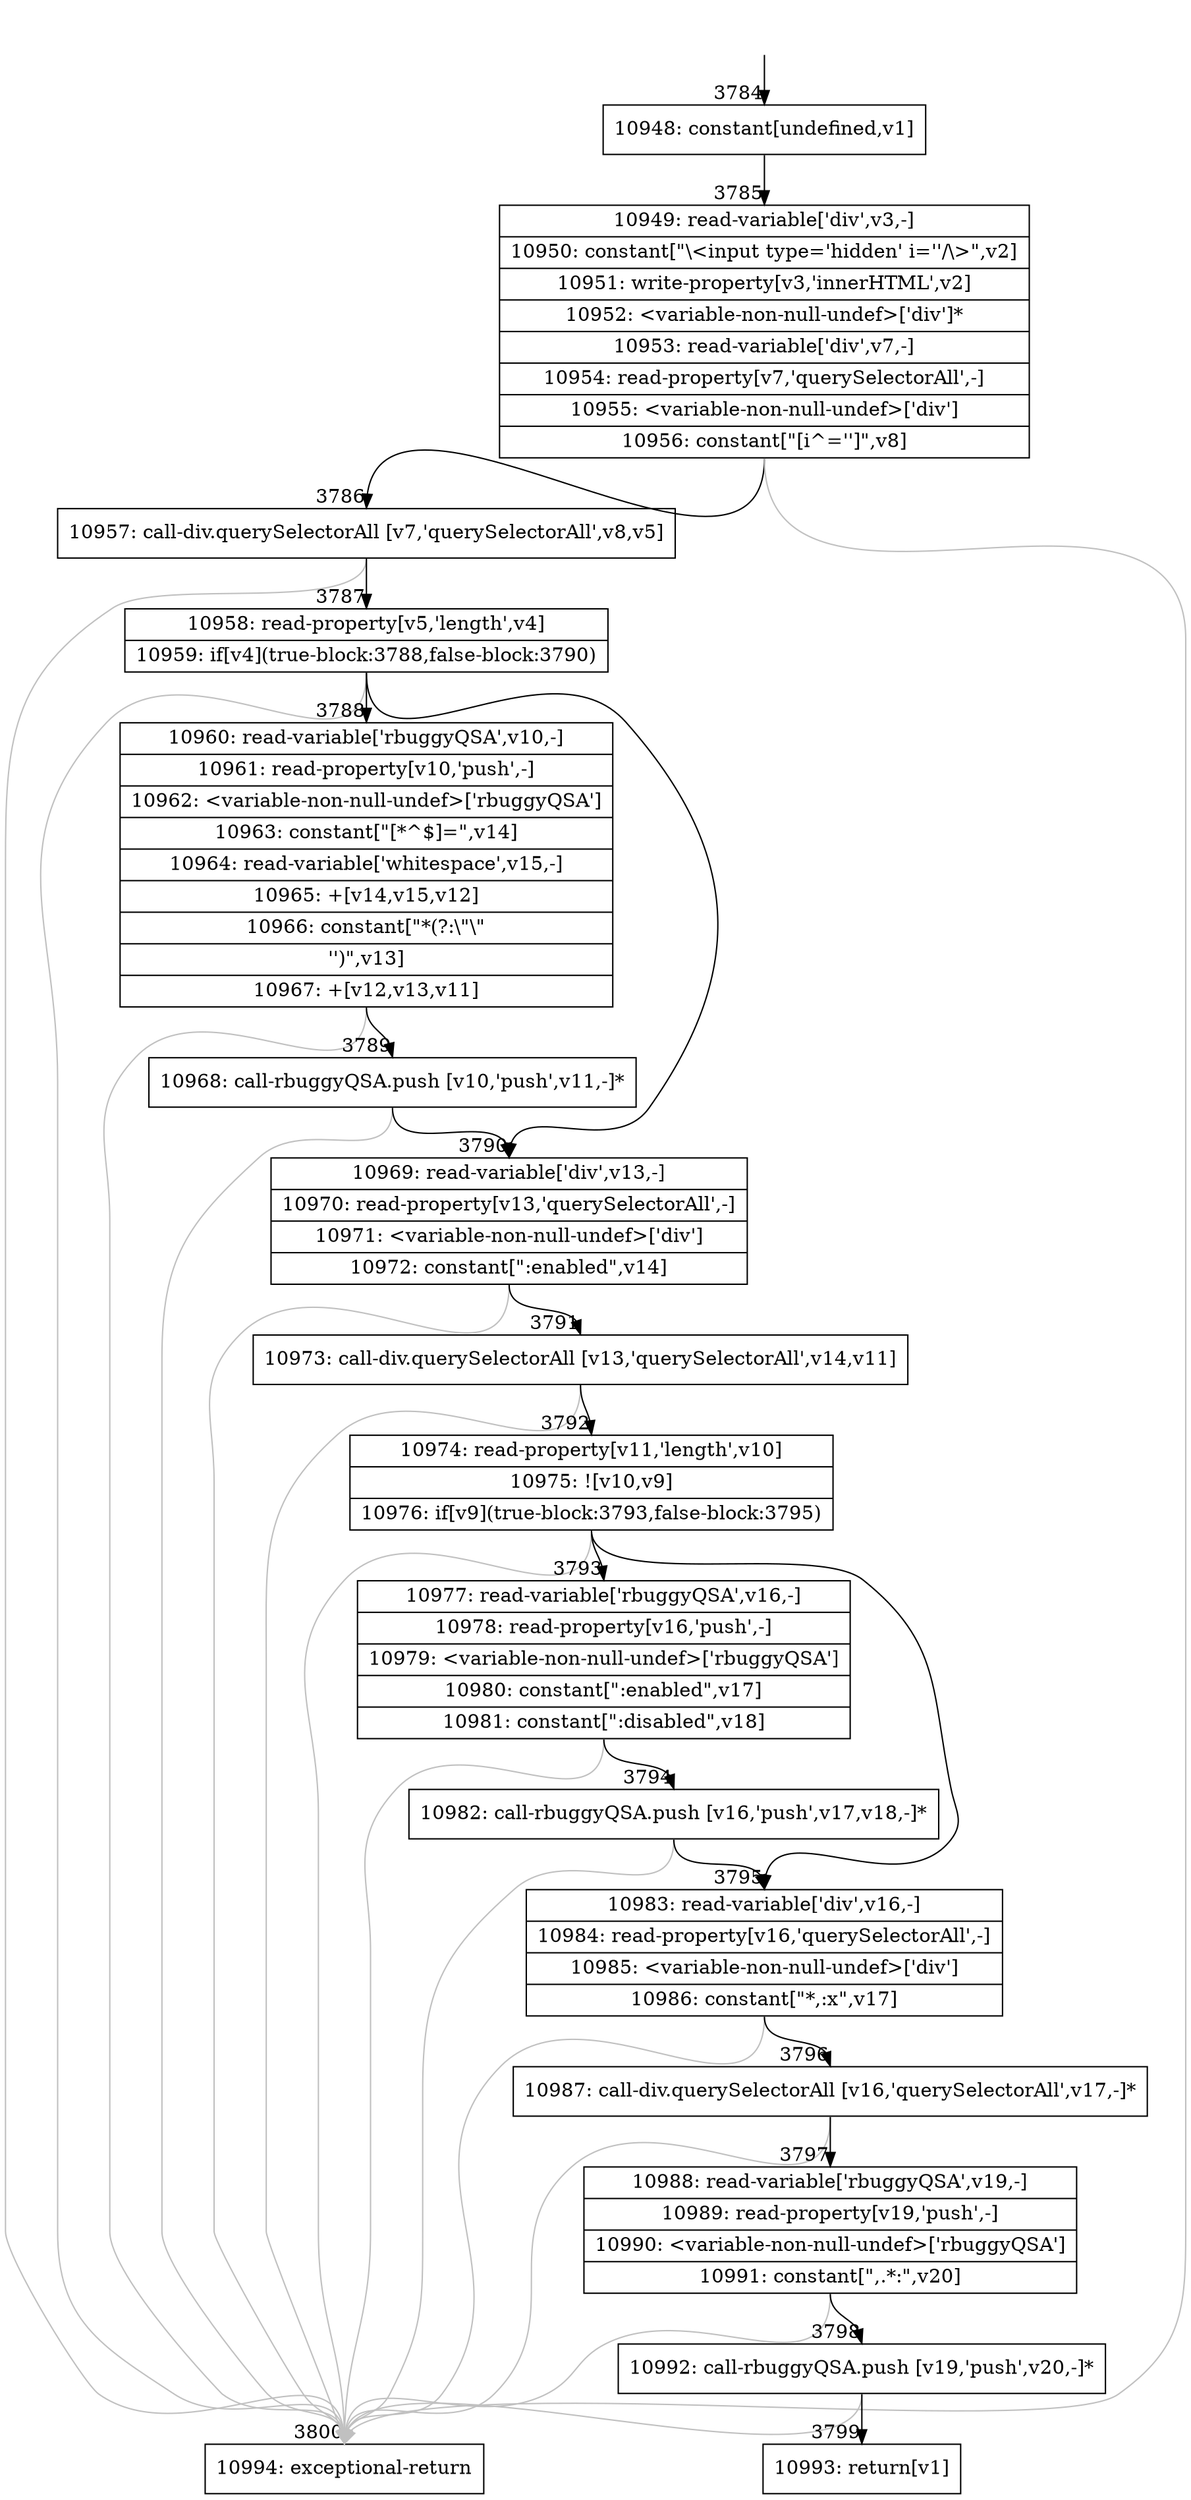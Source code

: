 digraph {
rankdir="TD"
BB_entry252[shape=none,label=""];
BB_entry252 -> BB3784 [tailport=s, headport=n, headlabel="    3784"]
BB3784 [shape=record label="{10948: constant[undefined,v1]}" ] 
BB3784 -> BB3785 [tailport=s, headport=n, headlabel="      3785"]
BB3785 [shape=record label="{10949: read-variable['div',v3,-]|10950: constant[\"\\\<input type='hidden' i=''/\\\>\",v2]|10951: write-property[v3,'innerHTML',v2]|10952: \<variable-non-null-undef\>['div']*|10953: read-variable['div',v7,-]|10954: read-property[v7,'querySelectorAll',-]|10955: \<variable-non-null-undef\>['div']|10956: constant[\"[i^='']\",v8]}" ] 
BB3785 -> BB3786 [tailport=s, headport=n, headlabel="      3786"]
BB3785 -> BB3800 [tailport=s, headport=n, color=gray, headlabel="      3800"]
BB3786 [shape=record label="{10957: call-div.querySelectorAll [v7,'querySelectorAll',v8,v5]}" ] 
BB3786 -> BB3787 [tailport=s, headport=n, headlabel="      3787"]
BB3786 -> BB3800 [tailport=s, headport=n, color=gray]
BB3787 [shape=record label="{10958: read-property[v5,'length',v4]|10959: if[v4](true-block:3788,false-block:3790)}" ] 
BB3787 -> BB3788 [tailport=s, headport=n, headlabel="      3788"]
BB3787 -> BB3790 [tailport=s, headport=n, headlabel="      3790"]
BB3787 -> BB3800 [tailport=s, headport=n, color=gray]
BB3788 [shape=record label="{10960: read-variable['rbuggyQSA',v10,-]|10961: read-property[v10,'push',-]|10962: \<variable-non-null-undef\>['rbuggyQSA']|10963: constant[\"[*^$]=\",v14]|10964: read-variable['whitespace',v15,-]|10965: +[v14,v15,v12]|10966: constant[\"*(?:\\\"\\\"|'')\",v13]|10967: +[v12,v13,v11]}" ] 
BB3788 -> BB3789 [tailport=s, headport=n, headlabel="      3789"]
BB3788 -> BB3800 [tailport=s, headport=n, color=gray]
BB3789 [shape=record label="{10968: call-rbuggyQSA.push [v10,'push',v11,-]*}" ] 
BB3789 -> BB3790 [tailport=s, headport=n]
BB3789 -> BB3800 [tailport=s, headport=n, color=gray]
BB3790 [shape=record label="{10969: read-variable['div',v13,-]|10970: read-property[v13,'querySelectorAll',-]|10971: \<variable-non-null-undef\>['div']|10972: constant[\":enabled\",v14]}" ] 
BB3790 -> BB3791 [tailport=s, headport=n, headlabel="      3791"]
BB3790 -> BB3800 [tailport=s, headport=n, color=gray]
BB3791 [shape=record label="{10973: call-div.querySelectorAll [v13,'querySelectorAll',v14,v11]}" ] 
BB3791 -> BB3792 [tailport=s, headport=n, headlabel="      3792"]
BB3791 -> BB3800 [tailport=s, headport=n, color=gray]
BB3792 [shape=record label="{10974: read-property[v11,'length',v10]|10975: ![v10,v9]|10976: if[v9](true-block:3793,false-block:3795)}" ] 
BB3792 -> BB3793 [tailport=s, headport=n, headlabel="      3793"]
BB3792 -> BB3795 [tailport=s, headport=n, headlabel="      3795"]
BB3792 -> BB3800 [tailport=s, headport=n, color=gray]
BB3793 [shape=record label="{10977: read-variable['rbuggyQSA',v16,-]|10978: read-property[v16,'push',-]|10979: \<variable-non-null-undef\>['rbuggyQSA']|10980: constant[\":enabled\",v17]|10981: constant[\":disabled\",v18]}" ] 
BB3793 -> BB3794 [tailport=s, headport=n, headlabel="      3794"]
BB3793 -> BB3800 [tailport=s, headport=n, color=gray]
BB3794 [shape=record label="{10982: call-rbuggyQSA.push [v16,'push',v17,v18,-]*}" ] 
BB3794 -> BB3795 [tailport=s, headport=n]
BB3794 -> BB3800 [tailport=s, headport=n, color=gray]
BB3795 [shape=record label="{10983: read-variable['div',v16,-]|10984: read-property[v16,'querySelectorAll',-]|10985: \<variable-non-null-undef\>['div']|10986: constant[\"*,:x\",v17]}" ] 
BB3795 -> BB3796 [tailport=s, headport=n, headlabel="      3796"]
BB3795 -> BB3800 [tailport=s, headport=n, color=gray]
BB3796 [shape=record label="{10987: call-div.querySelectorAll [v16,'querySelectorAll',v17,-]*}" ] 
BB3796 -> BB3797 [tailport=s, headport=n, headlabel="      3797"]
BB3796 -> BB3800 [tailport=s, headport=n, color=gray]
BB3797 [shape=record label="{10988: read-variable['rbuggyQSA',v19,-]|10989: read-property[v19,'push',-]|10990: \<variable-non-null-undef\>['rbuggyQSA']|10991: constant[\",.*:\",v20]}" ] 
BB3797 -> BB3798 [tailport=s, headport=n, headlabel="      3798"]
BB3797 -> BB3800 [tailport=s, headport=n, color=gray]
BB3798 [shape=record label="{10992: call-rbuggyQSA.push [v19,'push',v20,-]*}" ] 
BB3798 -> BB3799 [tailport=s, headport=n, headlabel="      3799"]
BB3798 -> BB3800 [tailport=s, headport=n, color=gray]
BB3799 [shape=record label="{10993: return[v1]}" ] 
BB3800 [shape=record label="{10994: exceptional-return}" ] 
//#$~ 4225
}
